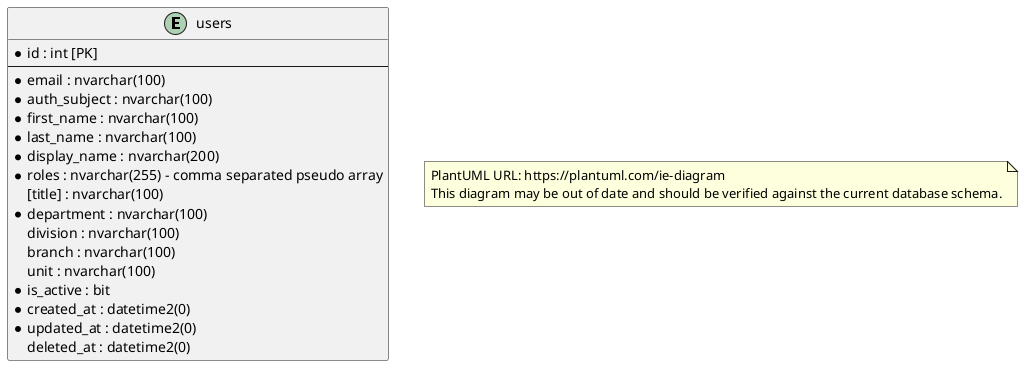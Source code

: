@startuml Entity Relationship Diagram
top to bottom direction

entity "users" {
  * id : int [PK]
  --
  * email : nvarchar(100)
  * auth_subject : nvarchar(100)
  * first_name : nvarchar(100)
  * last_name : nvarchar(100)
  * display_name : nvarchar(200)
  * roles : nvarchar(255) - comma separated pseudo array
  [title] : nvarchar(100)
  * department : nvarchar(100)
  division : nvarchar(100)
  branch : nvarchar(100)
  unit : nvarchar(100)
  * is_active : bit
  * created_at : datetime2(0)
  * updated_at : datetime2(0)
  deleted_at : datetime2(0)
}

' Relationships
' add in the format xxx:id }o..|| yyy:xxx_id

note as Disclaimer
PlantUML URL: https://plantuml.com/ie-diagram
This diagram may be out of date and should be verified against the current database schema.
end note
@enduml

